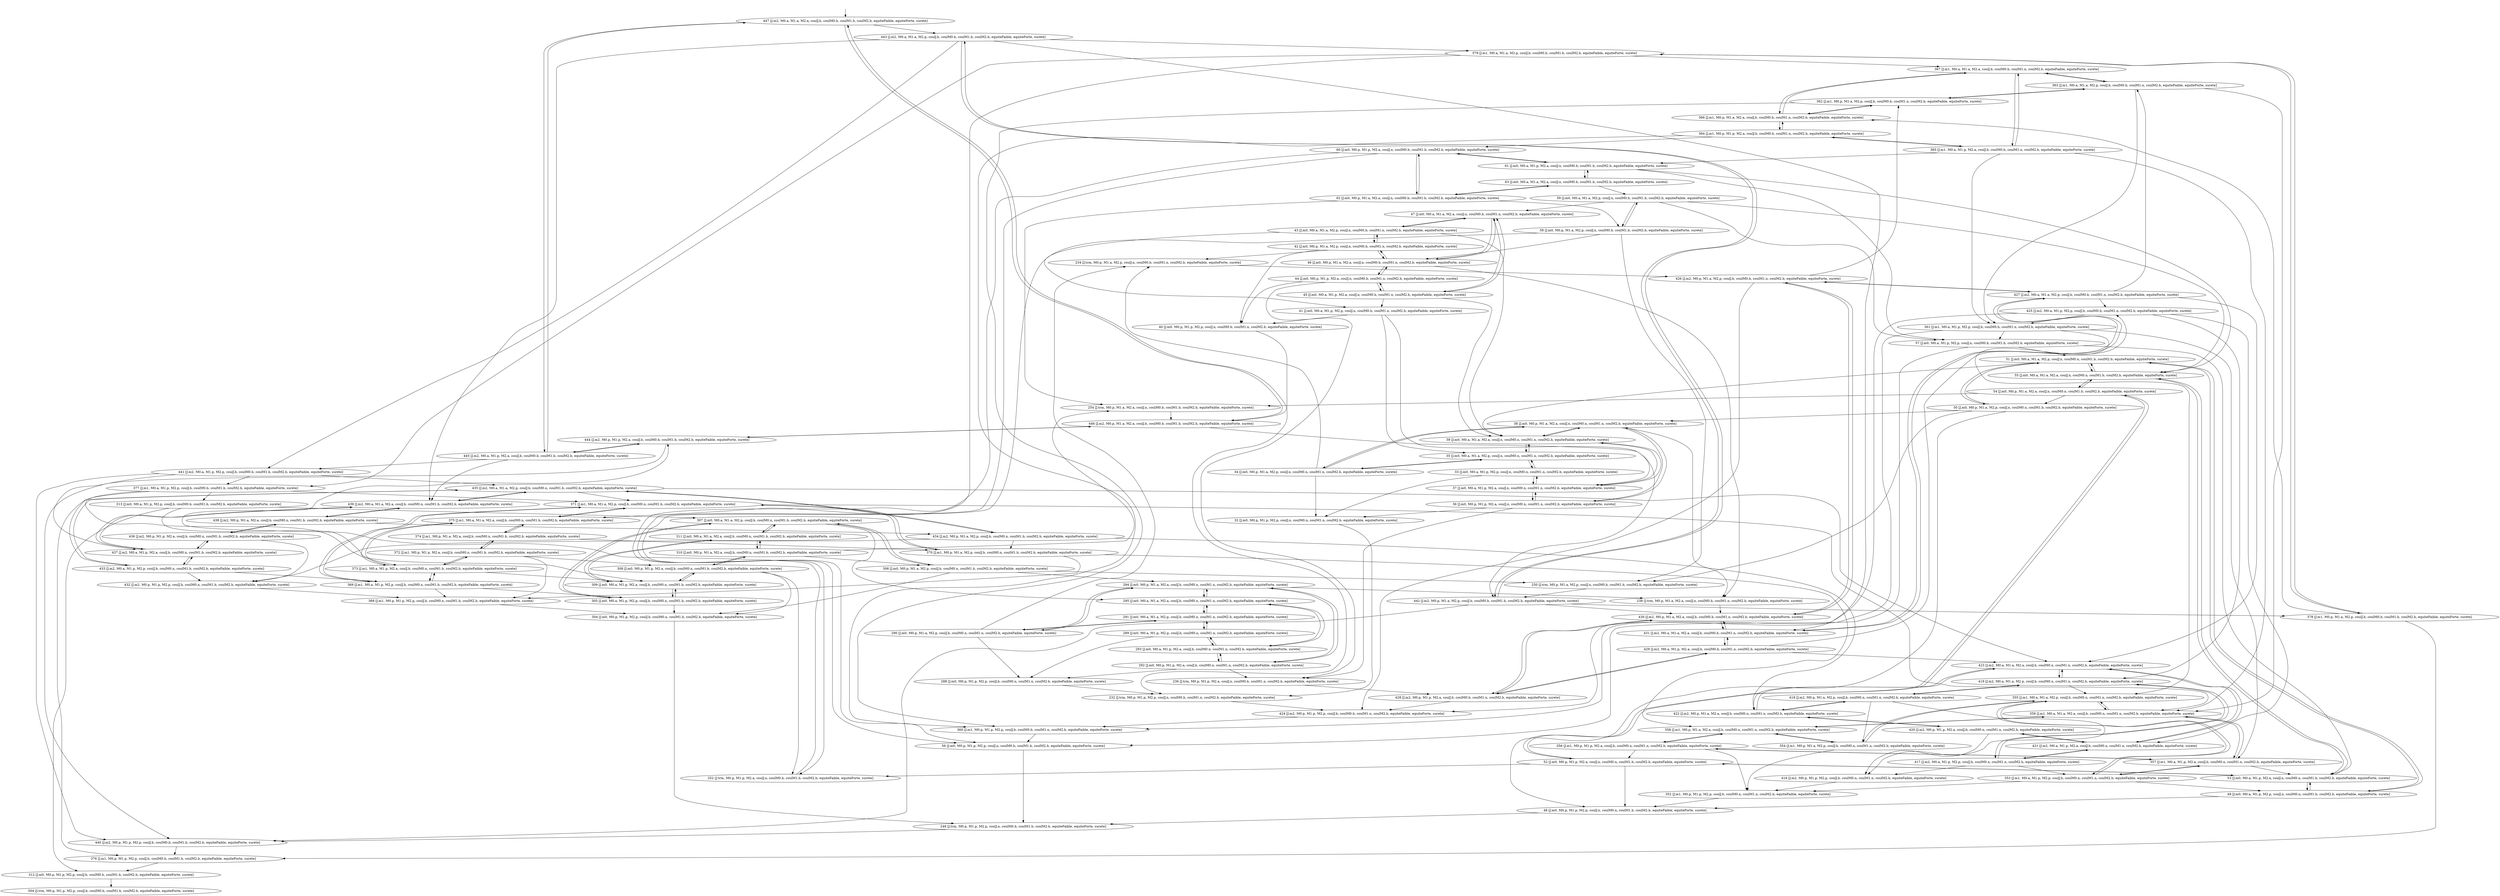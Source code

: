 digraph system {
_447[label="", shape=none ];
_447->447;
63 [label= "63 [J.m0, M0.a, M1.a, M2.a, coulJ.n, coulM0.b, coulM1.b, coulM2.b, equiteFaible, equiteForte, surete]"];
47 [label= "47 [J.m0, M0.a, M1.a, M2.a, coulJ.n, coulM0.b, coulM1.n, coulM2.b, equiteFaible, equiteForte, surete]"];
311 [label= "311 [J.m0, M0.a, M1.a, M2.a, coulJ.b, coulM0.n, coulM1.b, coulM2.b, equiteFaible, equiteForte, surete]"];
55 [label= "55 [J.m0, M0.a, M1.a, M2.a, coulJ.n, coulM0.n, coulM1.b, coulM2.b, equiteFaible, equiteForte, surete]"];
295 [label= "295 [J.m0, M0.a, M1.a, M2.a, coulJ.b, coulM0.n, coulM1.n, coulM2.b, equiteFaible, equiteForte, surete]"];
39 [label= "39 [J.m0, M0.a, M1.a, M2.a, coulJ.n, coulM0.n, coulM1.n, coulM2.b, equiteFaible, equiteForte, surete]"];
59 [label= "59 [J.m0, M0.a, M1.a, M2.p, coulJ.n, coulM0.b, coulM1.b, coulM2.b, equiteFaible, equiteForte, surete]"];
43 [label= "43 [J.m0, M0.a, M1.a, M2.p, coulJ.n, coulM0.b, coulM1.n, coulM2.b, equiteFaible, equiteForte, surete]"];
307 [label= "307 [J.m0, M0.a, M1.a, M2.p, coulJ.b, coulM0.n, coulM1.b, coulM2.b, equiteFaible, equiteForte, surete]"];
51 [label= "51 [J.m0, M0.a, M1.a, M2.p, coulJ.n, coulM0.n, coulM1.b, coulM2.b, equiteFaible, equiteForte, surete]"];
291 [label= "291 [J.m0, M0.a, M1.a, M2.p, coulJ.b, coulM0.n, coulM1.n, coulM2.b, equiteFaible, equiteForte, surete]"];
35 [label= "35 [J.m0, M0.a, M1.a, M2.p, coulJ.n, coulM0.n, coulM1.n, coulM2.b, equiteFaible, equiteForte, surete]"];
61 [label= "61 [J.m0, M0.a, M1.p, M2.a, coulJ.n, coulM0.b, coulM1.b, coulM2.b, equiteFaible, equiteForte, surete]"];
45 [label= "45 [J.m0, M0.a, M1.p, M2.a, coulJ.n, coulM0.b, coulM1.n, coulM2.b, equiteFaible, equiteForte, surete]"];
309 [label= "309 [J.m0, M0.a, M1.p, M2.a, coulJ.b, coulM0.n, coulM1.b, coulM2.b, equiteFaible, equiteForte, surete]"];
53 [label= "53 [J.m0, M0.a, M1.p, M2.a, coulJ.n, coulM0.n, coulM1.b, coulM2.b, equiteFaible, equiteForte, surete]"];
293 [label= "293 [J.m0, M0.a, M1.p, M2.a, coulJ.b, coulM0.n, coulM1.n, coulM2.b, equiteFaible, equiteForte, surete]"];
37 [label= "37 [J.m0, M0.a, M1.p, M2.a, coulJ.n, coulM0.n, coulM1.n, coulM2.b, equiteFaible, equiteForte, surete]"];
313 [label= "313 [J.m0, M0.a, M1.p, M2.p, coulJ.b, coulM0.b, coulM1.b, coulM2.b, equiteFaible, equiteForte, surete]"];
57 [label= "57 [J.m0, M0.a, M1.p, M2.p, coulJ.n, coulM0.b, coulM1.b, coulM2.b, equiteFaible, equiteForte, surete]"];
41 [label= "41 [J.m0, M0.a, M1.p, M2.p, coulJ.n, coulM0.b, coulM1.n, coulM2.b, equiteFaible, equiteForte, surete]"];
305 [label= "305 [J.m0, M0.a, M1.p, M2.p, coulJ.b, coulM0.n, coulM1.b, coulM2.b, equiteFaible, equiteForte, surete]"];
49 [label= "49 [J.m0, M0.a, M1.p, M2.p, coulJ.n, coulM0.n, coulM1.b, coulM2.b, equiteFaible, equiteForte, surete]"];
289 [label= "289 [J.m0, M0.a, M1.p, M2.p, coulJ.b, coulM0.n, coulM1.n, coulM2.b, equiteFaible, equiteForte, surete]"];
33 [label= "33 [J.m0, M0.a, M1.p, M2.p, coulJ.n, coulM0.n, coulM1.n, coulM2.b, equiteFaible, equiteForte, surete]"];
62 [label= "62 [J.m0, M0.p, M1.a, M2.a, coulJ.n, coulM0.b, coulM1.b, coulM2.b, equiteFaible, equiteForte, surete]"];
46 [label= "46 [J.m0, M0.p, M1.a, M2.a, coulJ.n, coulM0.b, coulM1.n, coulM2.b, equiteFaible, equiteForte, surete]"];
310 [label= "310 [J.m0, M0.p, M1.a, M2.a, coulJ.b, coulM0.n, coulM1.b, coulM2.b, equiteFaible, equiteForte, surete]"];
54 [label= "54 [J.m0, M0.p, M1.a, M2.a, coulJ.n, coulM0.n, coulM1.b, coulM2.b, equiteFaible, equiteForte, surete]"];
294 [label= "294 [J.m0, M0.p, M1.a, M2.a, coulJ.b, coulM0.n, coulM1.n, coulM2.b, equiteFaible, equiteForte, surete]"];
38 [label= "38 [J.m0, M0.p, M1.a, M2.a, coulJ.n, coulM0.n, coulM1.n, coulM2.b, equiteFaible, equiteForte, surete]"];
58 [label= "58 [J.m0, M0.p, M1.a, M2.p, coulJ.n, coulM0.b, coulM1.b, coulM2.b, equiteFaible, equiteForte, surete]"];
42 [label= "42 [J.m0, M0.p, M1.a, M2.p, coulJ.n, coulM0.b, coulM1.n, coulM2.b, equiteFaible, equiteForte, surete]"];
306 [label= "306 [J.m0, M0.p, M1.a, M2.p, coulJ.b, coulM0.n, coulM1.b, coulM2.b, equiteFaible, equiteForte, surete]"];
50 [label= "50 [J.m0, M0.p, M1.a, M2.p, coulJ.n, coulM0.n, coulM1.b, coulM2.b, equiteFaible, equiteForte, surete]"];
290 [label= "290 [J.m0, M0.p, M1.a, M2.p, coulJ.b, coulM0.n, coulM1.n, coulM2.b, equiteFaible, equiteForte, surete]"];
34 [label= "34 [J.m0, M0.p, M1.a, M2.p, coulJ.n, coulM0.n, coulM1.n, coulM2.b, equiteFaible, equiteForte, surete]"];
60 [label= "60 [J.m0, M0.p, M1.p, M2.a, coulJ.n, coulM0.b, coulM1.b, coulM2.b, equiteFaible, equiteForte, surete]"];
44 [label= "44 [J.m0, M0.p, M1.p, M2.a, coulJ.n, coulM0.b, coulM1.n, coulM2.b, equiteFaible, equiteForte, surete]"];
308 [label= "308 [J.m0, M0.p, M1.p, M2.a, coulJ.b, coulM0.n, coulM1.b, coulM2.b, equiteFaible, equiteForte, surete]"];
52 [label= "52 [J.m0, M0.p, M1.p, M2.a, coulJ.n, coulM0.n, coulM1.b, coulM2.b, equiteFaible, equiteForte, surete]"];
292 [label= "292 [J.m0, M0.p, M1.p, M2.a, coulJ.b, coulM0.n, coulM1.n, coulM2.b, equiteFaible, equiteForte, surete]"];
36 [label= "36 [J.m0, M0.p, M1.p, M2.a, coulJ.n, coulM0.n, coulM1.n, coulM2.b, equiteFaible, equiteForte, surete]"];
312 [label= "312 [J.m0, M0.p, M1.p, M2.p, coulJ.b, coulM0.b, coulM1.b, coulM2.b, equiteFaible, equiteForte, surete]"];
56 [label= "56 [J.m0, M0.p, M1.p, M2.p, coulJ.n, coulM0.b, coulM1.b, coulM2.b, equiteFaible, equiteForte, surete]"];
40 [label= "40 [J.m0, M0.p, M1.p, M2.p, coulJ.n, coulM0.b, coulM1.n, coulM2.b, equiteFaible, equiteForte, surete]"];
304 [label= "304 [J.m0, M0.p, M1.p, M2.p, coulJ.b, coulM0.n, coulM1.b, coulM2.b, equiteFaible, equiteForte, surete]"];
48 [label= "48 [J.m0, M0.p, M1.p, M2.p, coulJ.n, coulM0.n, coulM1.b, coulM2.b, equiteFaible, equiteForte, surete]"];
288 [label= "288 [J.m0, M0.p, M1.p, M2.p, coulJ.b, coulM0.n, coulM1.n, coulM2.b, equiteFaible, equiteForte, surete]"];
32 [label= "32 [J.m0, M0.p, M1.p, M2.p, coulJ.n, coulM0.n, coulM1.n, coulM2.b, equiteFaible, equiteForte, surete]"];
367 [label= "367 [J.m1, M0.a, M1.a, M2.a, coulJ.b, coulM0.b, coulM1.n, coulM2.b, equiteFaible, equiteForte, surete]"];
375 [label= "375 [J.m1, M0.a, M1.a, M2.a, coulJ.b, coulM0.n, coulM1.b, coulM2.b, equiteFaible, equiteForte, surete]"];
359 [label= "359 [J.m1, M0.a, M1.a, M2.a, coulJ.b, coulM0.n, coulM1.n, coulM2.b, equiteFaible, equiteForte, surete]"];
379 [label= "379 [J.m1, M0.a, M1.a, M2.p, coulJ.b, coulM0.b, coulM1.b, coulM2.b, equiteFaible, equiteForte, surete]"];
363 [label= "363 [J.m1, M0.a, M1.a, M2.p, coulJ.b, coulM0.b, coulM1.n, coulM2.b, equiteFaible, equiteForte, surete]"];
371 [label= "371 [J.m1, M0.a, M1.a, M2.p, coulJ.b, coulM0.n, coulM1.b, coulM2.b, equiteFaible, equiteForte, surete]"];
355 [label= "355 [J.m1, M0.a, M1.a, M2.p, coulJ.b, coulM0.n, coulM1.n, coulM2.b, equiteFaible, equiteForte, surete]"];
365 [label= "365 [J.m1, M0.a, M1.p, M2.a, coulJ.b, coulM0.b, coulM1.n, coulM2.b, equiteFaible, equiteForte, surete]"];
373 [label= "373 [J.m1, M0.a, M1.p, M2.a, coulJ.b, coulM0.n, coulM1.b, coulM2.b, equiteFaible, equiteForte, surete]"];
357 [label= "357 [J.m1, M0.a, M1.p, M2.a, coulJ.b, coulM0.n, coulM1.n, coulM2.b, equiteFaible, equiteForte, surete]"];
377 [label= "377 [J.m1, M0.a, M1.p, M2.p, coulJ.b, coulM0.b, coulM1.b, coulM2.b, equiteFaible, equiteForte, surete]"];
361 [label= "361 [J.m1, M0.a, M1.p, M2.p, coulJ.b, coulM0.b, coulM1.n, coulM2.b, equiteFaible, equiteForte, surete]"];
369 [label= "369 [J.m1, M0.a, M1.p, M2.p, coulJ.b, coulM0.n, coulM1.b, coulM2.b, equiteFaible, equiteForte, surete]"];
353 [label= "353 [J.m1, M0.a, M1.p, M2.p, coulJ.b, coulM0.n, coulM1.n, coulM2.b, equiteFaible, equiteForte, surete]"];
366 [label= "366 [J.m1, M0.p, M1.a, M2.a, coulJ.b, coulM0.b, coulM1.n, coulM2.b, equiteFaible, equiteForte, surete]"];
374 [label= "374 [J.m1, M0.p, M1.a, M2.a, coulJ.b, coulM0.n, coulM1.b, coulM2.b, equiteFaible, equiteForte, surete]"];
358 [label= "358 [J.m1, M0.p, M1.a, M2.a, coulJ.b, coulM0.n, coulM1.n, coulM2.b, equiteFaible, equiteForte, surete]"];
378 [label= "378 [J.m1, M0.p, M1.a, M2.p, coulJ.b, coulM0.b, coulM1.b, coulM2.b, equiteFaible, equiteForte, surete]"];
362 [label= "362 [J.m1, M0.p, M1.a, M2.p, coulJ.b, coulM0.b, coulM1.n, coulM2.b, equiteFaible, equiteForte, surete]"];
370 [label= "370 [J.m1, M0.p, M1.a, M2.p, coulJ.b, coulM0.n, coulM1.b, coulM2.b, equiteFaible, equiteForte, surete]"];
354 [label= "354 [J.m1, M0.p, M1.a, M2.p, coulJ.b, coulM0.n, coulM1.n, coulM2.b, equiteFaible, equiteForte, surete]"];
364 [label= "364 [J.m1, M0.p, M1.p, M2.a, coulJ.b, coulM0.b, coulM1.n, coulM2.b, equiteFaible, equiteForte, surete]"];
372 [label= "372 [J.m1, M0.p, M1.p, M2.a, coulJ.b, coulM0.n, coulM1.b, coulM2.b, equiteFaible, equiteForte, surete]"];
356 [label= "356 [J.m1, M0.p, M1.p, M2.a, coulJ.b, coulM0.n, coulM1.n, coulM2.b, equiteFaible, equiteForte, surete]"];
376 [label= "376 [J.m1, M0.p, M1.p, M2.p, coulJ.b, coulM0.b, coulM1.b, coulM2.b, equiteFaible, equiteForte, surete]"];
360 [label= "360 [J.m1, M0.p, M1.p, M2.p, coulJ.b, coulM0.b, coulM1.n, coulM2.b, equiteFaible, equiteForte, surete]"];
368 [label= "368 [J.m1, M0.p, M1.p, M2.p, coulJ.b, coulM0.n, coulM1.b, coulM2.b, equiteFaible, equiteForte, surete]"];
352 [label= "352 [J.m1, M0.p, M1.p, M2.p, coulJ.b, coulM0.n, coulM1.n, coulM2.b, equiteFaible, equiteForte, surete]"];
447 [label= "447 [J.m2, M0.a, M1.a, M2.a, coulJ.b, coulM0.b, coulM1.b, coulM2.b, equiteFaible, equiteForte, surete]"];
431 [label= "431 [J.m2, M0.a, M1.a, M2.a, coulJ.b, coulM0.b, coulM1.n, coulM2.b, equiteFaible, equiteForte, surete]"];
439 [label= "439 [J.m2, M0.a, M1.a, M2.a, coulJ.b, coulM0.n, coulM1.b, coulM2.b, equiteFaible, equiteForte, surete]"];
423 [label= "423 [J.m2, M0.a, M1.a, M2.a, coulJ.b, coulM0.n, coulM1.n, coulM2.b, equiteFaible, equiteForte, surete]"];
443 [label= "443 [J.m2, M0.a, M1.a, M2.p, coulJ.b, coulM0.b, coulM1.b, coulM2.b, equiteFaible, equiteForte, surete]"];
427 [label= "427 [J.m2, M0.a, M1.a, M2.p, coulJ.b, coulM0.b, coulM1.n, coulM2.b, equiteFaible, equiteForte, surete]"];
435 [label= "435 [J.m2, M0.a, M1.a, M2.p, coulJ.b, coulM0.n, coulM1.b, coulM2.b, equiteFaible, equiteForte, surete]"];
419 [label= "419 [J.m2, M0.a, M1.a, M2.p, coulJ.b, coulM0.n, coulM1.n, coulM2.b, equiteFaible, equiteForte, surete]"];
445 [label= "445 [J.m2, M0.a, M1.p, M2.a, coulJ.b, coulM0.b, coulM1.b, coulM2.b, equiteFaible, equiteForte, surete]"];
429 [label= "429 [J.m2, M0.a, M1.p, M2.a, coulJ.b, coulM0.b, coulM1.n, coulM2.b, equiteFaible, equiteForte, surete]"];
437 [label= "437 [J.m2, M0.a, M1.p, M2.a, coulJ.b, coulM0.n, coulM1.b, coulM2.b, equiteFaible, equiteForte, surete]"];
421 [label= "421 [J.m2, M0.a, M1.p, M2.a, coulJ.b, coulM0.n, coulM1.n, coulM2.b, equiteFaible, equiteForte, surete]"];
441 [label= "441 [J.m2, M0.a, M1.p, M2.p, coulJ.b, coulM0.b, coulM1.b, coulM2.b, equiteFaible, equiteForte, surete]"];
425 [label= "425 [J.m2, M0.a, M1.p, M2.p, coulJ.b, coulM0.b, coulM1.n, coulM2.b, equiteFaible, equiteForte, surete]"];
433 [label= "433 [J.m2, M0.a, M1.p, M2.p, coulJ.b, coulM0.n, coulM1.b, coulM2.b, equiteFaible, equiteForte, surete]"];
417 [label= "417 [J.m2, M0.a, M1.p, M2.p, coulJ.b, coulM0.n, coulM1.n, coulM2.b, equiteFaible, equiteForte, surete]"];
446 [label= "446 [J.m2, M0.p, M1.a, M2.a, coulJ.b, coulM0.b, coulM1.b, coulM2.b, equiteFaible, equiteForte, surete]"];
430 [label= "430 [J.m2, M0.p, M1.a, M2.a, coulJ.b, coulM0.b, coulM1.n, coulM2.b, equiteFaible, equiteForte, surete]"];
438 [label= "438 [J.m2, M0.p, M1.a, M2.a, coulJ.b, coulM0.n, coulM1.b, coulM2.b, equiteFaible, equiteForte, surete]"];
422 [label= "422 [J.m2, M0.p, M1.a, M2.a, coulJ.b, coulM0.n, coulM1.n, coulM2.b, equiteFaible, equiteForte, surete]"];
442 [label= "442 [J.m2, M0.p, M1.a, M2.p, coulJ.b, coulM0.b, coulM1.b, coulM2.b, equiteFaible, equiteForte, surete]"];
426 [label= "426 [J.m2, M0.p, M1.a, M2.p, coulJ.b, coulM0.b, coulM1.n, coulM2.b, equiteFaible, equiteForte, surete]"];
434 [label= "434 [J.m2, M0.p, M1.a, M2.p, coulJ.b, coulM0.n, coulM1.b, coulM2.b, equiteFaible, equiteForte, surete]"];
418 [label= "418 [J.m2, M0.p, M1.a, M2.p, coulJ.b, coulM0.n, coulM1.n, coulM2.b, equiteFaible, equiteForte, surete]"];
444 [label= "444 [J.m2, M0.p, M1.p, M2.a, coulJ.b, coulM0.b, coulM1.b, coulM2.b, equiteFaible, equiteForte, surete]"];
428 [label= "428 [J.m2, M0.p, M1.p, M2.a, coulJ.b, coulM0.b, coulM1.n, coulM2.b, equiteFaible, equiteForte, surete]"];
436 [label= "436 [J.m2, M0.p, M1.p, M2.a, coulJ.b, coulM0.n, coulM1.b, coulM2.b, equiteFaible, equiteForte, surete]"];
420 [label= "420 [J.m2, M0.p, M1.p, M2.a, coulJ.b, coulM0.n, coulM1.n, coulM2.b, equiteFaible, equiteForte, surete]"];
440 [label= "440 [J.m2, M0.p, M1.p, M2.p, coulJ.b, coulM0.b, coulM1.b, coulM2.b, equiteFaible, equiteForte, surete]"];
424 [label= "424 [J.m2, M0.p, M1.p, M2.p, coulJ.b, coulM0.b, coulM1.n, coulM2.b, equiteFaible, equiteForte, surete]"];
432 [label= "432 [J.m2, M0.p, M1.p, M2.p, coulJ.b, coulM0.n, coulM1.b, coulM2.b, equiteFaible, equiteForte, surete]"];
416 [label= "416 [J.m2, M0.p, M1.p, M2.p, coulJ.b, coulM0.n, coulM1.n, coulM2.b, equiteFaible, equiteForte, surete]"];
254 [label= "254 [J.trm, M0.p, M1.a, M2.a, coulJ.n, coulM0.b, coulM1.b, coulM2.b, equiteFaible, equiteForte, surete]"];
238 [label= "238 [J.trm, M0.p, M1.a, M2.a, coulJ.n, coulM0.b, coulM1.n, coulM2.b, equiteFaible, equiteForte, surete]"];
250 [label= "250 [J.trm, M0.p, M1.a, M2.p, coulJ.n, coulM0.b, coulM1.b, coulM2.b, equiteFaible, equiteForte, surete]"];
234 [label= "234 [J.trm, M0.p, M1.a, M2.p, coulJ.n, coulM0.b, coulM1.n, coulM2.b, equiteFaible, equiteForte, surete]"];
252 [label= "252 [J.trm, M0.p, M1.p, M2.a, coulJ.n, coulM0.b, coulM1.b, coulM2.b, equiteFaible, equiteForte, surete]"];
236 [label= "236 [J.trm, M0.p, M1.p, M2.a, coulJ.n, coulM0.b, coulM1.n, coulM2.b, equiteFaible, equiteForte, surete]"];
504 [label= "504 [J.trm, M0.p, M1.p, M2.p, coulJ.b, coulM0.b, coulM1.b, coulM2.b, equiteFaible, equiteForte, surete]"];
248 [label= "248 [J.trm, M0.p, M1.p, M2.p, coulJ.n, coulM0.b, coulM1.b, coulM2.b, equiteFaible, equiteForte, surete]"];
232 [label= "232 [J.trm, M0.p, M1.p, M2.p, coulJ.n, coulM0.b, coulM1.n, coulM2.b, equiteFaible, equiteForte, surete]"];
447->443 [label= ""];
63->59 [label= ""];
367->363 [label= ""];
431->427 [label= ""];
47->43 [label= ""];
375->371 [label= ""];
439->435 [label= ""];
311->307 [label= ""];
55->51 [label= ""];
359->355 [label= ""];
423->419 [label= ""];
295->291 [label= ""];
39->35 [label= ""];
363->367 [label= ""];
379->367 [label= ""];
427->431 [label= ""];
443->431 [label= ""];
43->47 [label= ""];
59->47 [label= ""];
379->375 [label= ""];
443->439 [label= ""];
59->55 [label= ""];
363->359 [label= ""];
427->423 [label= ""];
43->39 [label= ""];
371->359 [label= ""];
371->375 [label= ""];
435->423 [label= ""];
435->439 [label= ""];
307->295 [label= ""];
307->311 [label= ""];
51->39 [label= ""];
51->55 [label= ""];
355->359 [label= ""];
419->423 [label= ""];
291->295 [label= ""];
35->39 [label= ""];
443->379 [label= ""];
427->363 [label= ""];
435->371 [label= ""];
419->355 [label= ""];
447->445 [label= ""];
63->61 [label= ""];
367->365 [label= ""];
431->429 [label= ""];
47->45 [label= ""];
375->373 [label= ""];
439->437 [label= ""];
311->309 [label= ""];
55->53 [label= ""];
359->357 [label= ""];
423->421 [label= ""];
295->293 [label= ""];
39->37 [label= ""];
379->377 [label= ""];
443->441 [label= ""];
59->57 [label= ""];
363->361 [label= ""];
427->425 [label= ""];
43->41 [label= ""];
371->369 [label= ""];
435->433 [label= ""];
307->305 [label= ""];
51->49 [label= ""];
355->353 [label= ""];
419->417 [label= ""];
291->289 [label= ""];
35->33 [label= ""];
445->439 [label= ""];
445->447 [label= ""];
61->55 [label= ""];
61->63 [label= ""];
365->359 [label= ""];
365->367 [label= ""];
429->423 [label= ""];
429->431 [label= ""];
45->39 [label= ""];
45->47 [label= ""];
373->375 [label= ""];
437->439 [label= ""];
309->311 [label= ""];
53->55 [label= ""];
357->359 [label= ""];
421->423 [label= ""];
293->295 [label= ""];
37->39 [label= ""];
377->371 [label= ""];
441->435 [label= ""];
313->307 [label= ""];
57->51 [label= ""];
361->355 [label= ""];
425->419 [label= ""];
41->35 [label= ""];
369->371 [label= ""];
433->435 [label= ""];
305->307 [label= ""];
49->51 [label= ""];
353->355 [label= ""];
417->419 [label= ""];
289->291 [label= ""];
33->35 [label= ""];
365->61 [label= ""];
373->309 [label= ""];
357->53 [label= ""];
445->441 [label= ""];
61->57 [label= ""];
365->361 [label= ""];
429->425 [label= ""];
45->41 [label= ""];
373->369 [label= ""];
437->433 [label= ""];
309->305 [label= ""];
53->49 [label= ""];
357->353 [label= ""];
421->417 [label= ""];
293->289 [label= ""];
37->33 [label= ""];
377->373 [label= ""];
441->437 [label= ""];
313->309 [label= ""];
57->53 [label= ""];
361->357 [label= ""];
425->421 [label= ""];
41->37 [label= ""];
369->373 [label= ""];
433->437 [label= ""];
305->309 [label= ""];
49->53 [label= ""];
353->357 [label= ""];
417->421 [label= ""];
289->293 [label= ""];
33->37 [label= ""];
377->313 [label= ""];
441->377 [label= ""];
361->57 [label= ""];
425->361 [label= ""];
369->305 [label= ""];
433->369 [label= ""];
353->49 [label= ""];
417->353 [label= ""];
447->446 [label= ""];
63->62 [label= ""];
367->366 [label= ""];
431->430 [label= ""];
47->46 [label= ""];
375->374 [label= ""];
439->438 [label= ""];
311->310 [label= ""];
55->54 [label= ""];
359->358 [label= ""];
423->422 [label= ""];
295->294 [label= ""];
39->38 [label= ""];
379->378 [label= ""];
443->442 [label= ""];
59->58 [label= ""];
363->362 [label= ""];
427->426 [label= ""];
43->42 [label= ""];
371->370 [label= ""];
435->434 [label= ""];
307->306 [label= ""];
51->50 [label= ""];
355->354 [label= ""];
419->418 [label= ""];
291->290 [label= ""];
35->34 [label= ""];
445->444 [label= ""];
61->60 [label= ""];
365->364 [label= ""];
429->428 [label= ""];
45->44 [label= ""];
373->372 [label= ""];
437->436 [label= ""];
309->308 [label= ""];
53->52 [label= ""];
357->356 [label= ""];
421->420 [label= ""];
293->292 [label= ""];
37->36 [label= ""];
377->376 [label= ""];
441->440 [label= ""];
313->312 [label= ""];
57->56 [label= ""];
361->360 [label= ""];
425->424 [label= ""];
41->40 [label= ""];
369->368 [label= ""];
433->432 [label= ""];
305->304 [label= ""];
49->48 [label= ""];
353->352 [label= ""];
417->416 [label= ""];
289->288 [label= ""];
33->32 [label= ""];
446->447 [label= ""];
62->63 [label= ""];
366->367 [label= ""];
430->431 [label= ""];
46->47 [label= ""];
374->375 [label= ""];
438->439 [label= ""];
310->311 [label= ""];
54->55 [label= ""];
358->359 [label= ""];
422->423 [label= ""];
294->295 [label= ""];
38->39 [label= ""];
378->379 [label= ""];
442->443 [label= ""];
58->59 [label= ""];
362->363 [label= ""];
426->427 [label= ""];
42->43 [label= ""];
370->371 [label= ""];
434->435 [label= ""];
306->307 [label= ""];
50->51 [label= ""];
354->355 [label= ""];
418->419 [label= ""];
290->291 [label= ""];
34->35 [label= ""];
444->445 [label= ""];
60->61 [label= ""];
364->365 [label= ""];
428->429 [label= ""];
44->45 [label= ""];
372->373 [label= ""];
436->437 [label= ""];
308->309 [label= ""];
52->53 [label= ""];
356->357 [label= ""];
420->421 [label= ""];
292->293 [label= ""];
36->37 [label= ""];
254->446 [label= ""];
62->254 [label= ""];
238->430 [label= ""];
46->238 [label= ""];
54->254 [label= ""];
310->254 [label= ""];
38->238 [label= ""];
294->238 [label= ""];
446->442 [label= ""];
62->58 [label= ""];
366->362 [label= ""];
430->426 [label= ""];
46->42 [label= ""];
374->370 [label= ""];
438->434 [label= ""];
310->306 [label= ""];
54->50 [label= ""];
358->354 [label= ""];
422->418 [label= ""];
294->290 [label= ""];
38->34 [label= ""];
362->366 [label= ""];
378->366 [label= ""];
426->430 [label= ""];
442->430 [label= ""];
42->46 [label= ""];
58->46 [label= ""];
354->358 [label= ""];
370->358 [label= ""];
418->422 [label= ""];
434->422 [label= ""];
290->294 [label= ""];
306->294 [label= ""];
34->38 [label= ""];
50->38 [label= ""];
250->442 [label= ""];
442->378 [label= ""];
58->250 [label= ""];
234->426 [label= ""];
426->362 [label= ""];
42->234 [label= ""];
50->250 [label= ""];
306->250 [label= ""];
34->234 [label= ""];
290->234 [label= ""];
434->370 [label= ""];
418->354 [label= ""];
446->444 [label= ""];
62->60 [label= ""];
366->364 [label= ""];
430->428 [label= ""];
46->44 [label= ""];
374->372 [label= ""];
438->436 [label= ""];
310->308 [label= ""];
54->52 [label= ""];
358->356 [label= ""];
422->420 [label= ""];
294->292 [label= ""];
38->36 [label= ""];
378->376 [label= ""];
442->440 [label= ""];
58->56 [label= ""];
362->360 [label= ""];
426->424 [label= ""];
42->40 [label= ""];
370->368 [label= ""];
434->432 [label= ""];
306->304 [label= ""];
50->48 [label= ""];
354->352 [label= ""];
418->416 [label= ""];
290->288 [label= ""];
34->32 [label= ""];
444->446 [label= ""];
60->62 [label= ""];
364->366 [label= ""];
428->430 [label= ""];
44->46 [label= ""];
372->374 [label= ""];
436->438 [label= ""];
308->310 [label= ""];
52->54 [label= ""];
356->358 [label= ""];
420->422 [label= ""];
292->294 [label= ""];
36->38 [label= ""];
252->444 [label= ""];
60->252 [label= ""];
364->60 [label= ""];
236->428 [label= ""];
44->236 [label= ""];
52->252 [label= ""];
308->252 [label= ""];
36->236 [label= ""];
292->236 [label= ""];
372->308 [label= ""];
356->52 [label= ""];
444->440 [label= ""];
60->56 [label= ""];
364->360 [label= ""];
428->424 [label= ""];
44->40 [label= ""];
372->368 [label= ""];
436->432 [label= ""];
308->304 [label= ""];
52->48 [label= ""];
356->352 [label= ""];
420->416 [label= ""];
292->288 [label= ""];
36->32 [label= ""];
248->440 [label= ""];
376->312 [label= ""];
440->376 [label= ""];
312->504 [label= ""];
56->248 [label= ""];
360->56 [label= ""];
232->424 [label= ""];
424->360 [label= ""];
40->232 [label= ""];
48->248 [label= ""];
304->248 [label= ""];
32->232 [label= ""];
288->232 [label= ""];
368->304 [label= ""];
432->368 [label= ""];
352->48 [label= ""];
416->352 [label= ""];
}

